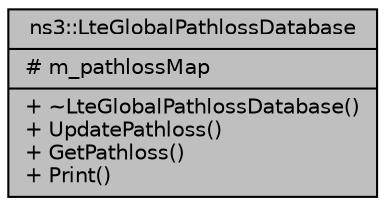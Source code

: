digraph "ns3::LteGlobalPathlossDatabase"
{
  edge [fontname="Helvetica",fontsize="10",labelfontname="Helvetica",labelfontsize="10"];
  node [fontname="Helvetica",fontsize="10",shape=record];
  Node1 [label="{ns3::LteGlobalPathlossDatabase\n|# m_pathlossMap\l|+ ~LteGlobalPathlossDatabase()\l+ UpdatePathloss()\l+ GetPathloss()\l+ Print()\l}",height=0.2,width=0.4,color="black", fillcolor="grey75", style="filled", fontcolor="black"];
}
